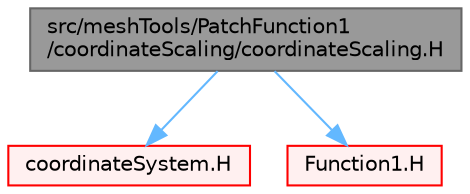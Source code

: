 digraph "src/meshTools/PatchFunction1/coordinateScaling/coordinateScaling.H"
{
 // LATEX_PDF_SIZE
  bgcolor="transparent";
  edge [fontname=Helvetica,fontsize=10,labelfontname=Helvetica,labelfontsize=10];
  node [fontname=Helvetica,fontsize=10,shape=box,height=0.2,width=0.4];
  Node1 [id="Node000001",label="src/meshTools/PatchFunction1\l/coordinateScaling/coordinateScaling.H",height=0.2,width=0.4,color="gray40", fillcolor="grey60", style="filled", fontcolor="black",tooltip=" "];
  Node1 -> Node2 [id="edge1_Node000001_Node000002",color="steelblue1",style="solid",tooltip=" "];
  Node2 [id="Node000002",label="coordinateSystem.H",height=0.2,width=0.4,color="red", fillcolor="#FFF0F0", style="filled",URL="$coordinateSystem_8H.html",tooltip=" "];
  Node1 -> Node210 [id="edge2_Node000001_Node000210",color="steelblue1",style="solid",tooltip=" "];
  Node210 [id="Node000210",label="Function1.H",height=0.2,width=0.4,color="red", fillcolor="#FFF0F0", style="filled",URL="$Function1_8H.html",tooltip=" "];
}
